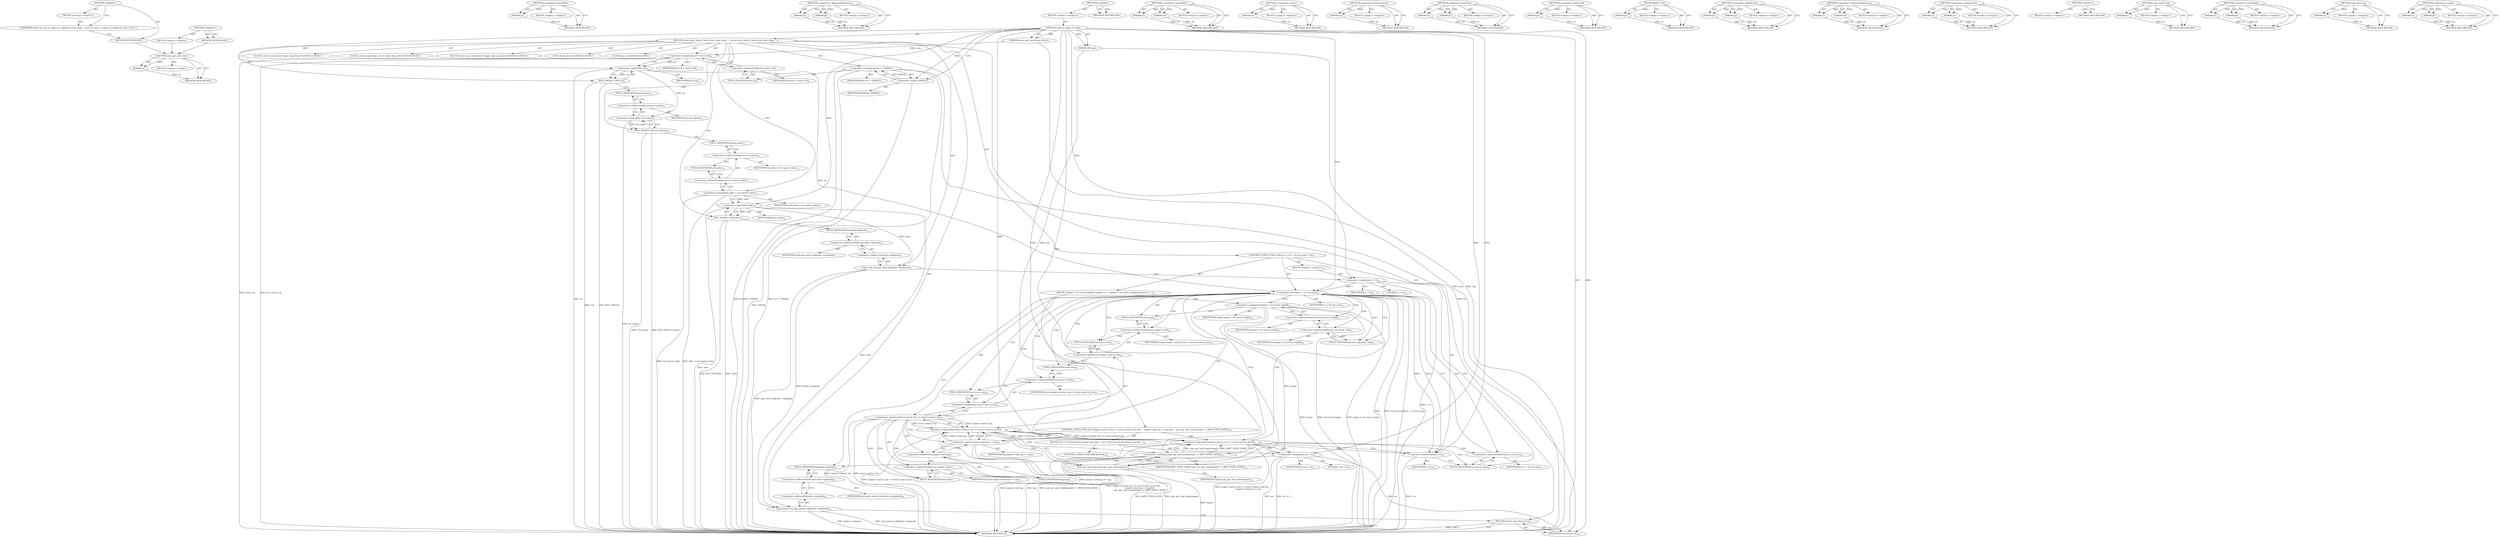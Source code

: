 digraph "&lt;global&gt;" {
vulnerable_195 [label=<(METHOD,srpt_get_cmd_state)>];
vulnerable_196 [label=<(PARAM,p1)>];
vulnerable_197 [label=<(BLOCK,&lt;empty&gt;,&lt;empty&gt;)>];
vulnerable_198 [label=<(METHOD_RETURN,ANY)>];
vulnerable_149 [label=<(METHOD,&lt;operator&gt;.logicalNot)>];
vulnerable_150 [label=<(PARAM,p1)>];
vulnerable_151 [label=<(BLOCK,&lt;empty&gt;,&lt;empty&gt;)>];
vulnerable_152 [label=<(METHOD_RETURN,ANY)>];
vulnerable_170 [label=<(METHOD,&lt;operator&gt;.indirectIndexAccess)>];
vulnerable_171 [label=<(PARAM,p1)>];
vulnerable_172 [label=<(PARAM,p2)>];
vulnerable_173 [label=<(BLOCK,&lt;empty&gt;,&lt;empty&gt;)>];
vulnerable_174 [label=<(METHOD_RETURN,ANY)>];
vulnerable_6 [label=<(METHOD,&lt;global&gt;)<SUB>1</SUB>>];
vulnerable_7 [label=<(BLOCK,&lt;empty&gt;,&lt;empty&gt;)<SUB>1</SUB>>];
vulnerable_8 [label=<(METHOD,srpt_rx_mgmt_fn_tag)<SUB>1</SUB>>];
vulnerable_9 [label=<(PARAM,struct srpt_send_ioctx *ioctx)<SUB>1</SUB>>];
vulnerable_10 [label=<(PARAM,u64 tag)<SUB>1</SUB>>];
vulnerable_11 [label=<(BLOCK,{
	struct srpt_device *sdev;
	struct srpt_rdma_...,{
	struct srpt_device *sdev;
	struct srpt_rdma_...)<SUB>2</SUB>>];
vulnerable_12 [label="<(LOCAL,struct srpt_device* sdev: srpt_device*)<SUB>3</SUB>>"];
vulnerable_13 [label="<(LOCAL,struct srpt_rdma_ch* ch: srpt_rdma_ch*)<SUB>4</SUB>>"];
vulnerable_14 [label="<(LOCAL,struct srpt_send_ioctx* target: srpt_send_ioctx*)<SUB>5</SUB>>"];
vulnerable_15 [label="<(LOCAL,int ret: int)<SUB>6</SUB>>"];
vulnerable_16 [label="<(LOCAL,int i: int)<SUB>6</SUB>>"];
vulnerable_17 [label=<(&lt;operator&gt;.assignment,ret = -EINVAL)<SUB>7</SUB>>];
vulnerable_18 [label=<(IDENTIFIER,ret,ret = -EINVAL)<SUB>7</SUB>>];
vulnerable_19 [label=<(&lt;operator&gt;.minus,-EINVAL)<SUB>7</SUB>>];
vulnerable_20 [label=<(IDENTIFIER,EINVAL,-EINVAL)<SUB>7</SUB>>];
vulnerable_21 [label=<(&lt;operator&gt;.assignment,ch = ioctx-&gt;ch)<SUB>8</SUB>>];
vulnerable_22 [label=<(IDENTIFIER,ch,ch = ioctx-&gt;ch)<SUB>8</SUB>>];
vulnerable_23 [label=<(&lt;operator&gt;.indirectFieldAccess,ioctx-&gt;ch)<SUB>8</SUB>>];
vulnerable_24 [label=<(IDENTIFIER,ioctx,ch = ioctx-&gt;ch)<SUB>8</SUB>>];
vulnerable_25 [label=<(FIELD_IDENTIFIER,ch,ch)<SUB>8</SUB>>];
vulnerable_26 [label=<(BUG_ON,BUG_ON(!ch))<SUB>9</SUB>>];
vulnerable_27 [label=<(&lt;operator&gt;.logicalNot,!ch)<SUB>9</SUB>>];
vulnerable_28 [label=<(IDENTIFIER,ch,!ch)<SUB>9</SUB>>];
vulnerable_29 [label=<(BUG_ON,BUG_ON(!ch-&gt;sport))<SUB>10</SUB>>];
vulnerable_30 [label=<(&lt;operator&gt;.logicalNot,!ch-&gt;sport)<SUB>10</SUB>>];
vulnerable_31 [label=<(&lt;operator&gt;.indirectFieldAccess,ch-&gt;sport)<SUB>10</SUB>>];
vulnerable_32 [label=<(IDENTIFIER,ch,!ch-&gt;sport)<SUB>10</SUB>>];
vulnerable_33 [label=<(FIELD_IDENTIFIER,sport,sport)<SUB>10</SUB>>];
vulnerable_34 [label=<(&lt;operator&gt;.assignment,sdev = ch-&gt;sport-&gt;sdev)<SUB>11</SUB>>];
vulnerable_35 [label=<(IDENTIFIER,sdev,sdev = ch-&gt;sport-&gt;sdev)<SUB>11</SUB>>];
vulnerable_36 [label=<(&lt;operator&gt;.indirectFieldAccess,ch-&gt;sport-&gt;sdev)<SUB>11</SUB>>];
vulnerable_37 [label=<(&lt;operator&gt;.indirectFieldAccess,ch-&gt;sport)<SUB>11</SUB>>];
vulnerable_38 [label=<(IDENTIFIER,ch,sdev = ch-&gt;sport-&gt;sdev)<SUB>11</SUB>>];
vulnerable_39 [label=<(FIELD_IDENTIFIER,sport,sport)<SUB>11</SUB>>];
vulnerable_40 [label=<(FIELD_IDENTIFIER,sdev,sdev)<SUB>11</SUB>>];
vulnerable_41 [label=<(BUG_ON,BUG_ON(!sdev))<SUB>12</SUB>>];
vulnerable_42 [label=<(&lt;operator&gt;.logicalNot,!sdev)<SUB>12</SUB>>];
vulnerable_43 [label=<(IDENTIFIER,sdev,!sdev)<SUB>12</SUB>>];
vulnerable_44 [label=<(spin_lock_irq,spin_lock_irq(&amp;sdev-&gt;spinlock))<SUB>13</SUB>>];
vulnerable_45 [label=<(&lt;operator&gt;.addressOf,&amp;sdev-&gt;spinlock)<SUB>13</SUB>>];
vulnerable_46 [label=<(&lt;operator&gt;.indirectFieldAccess,sdev-&gt;spinlock)<SUB>13</SUB>>];
vulnerable_47 [label=<(IDENTIFIER,sdev,spin_lock_irq(&amp;sdev-&gt;spinlock))<SUB>13</SUB>>];
vulnerable_48 [label=<(FIELD_IDENTIFIER,spinlock,spinlock)<SUB>13</SUB>>];
vulnerable_49 [label=<(CONTROL_STRUCTURE,FOR,for (i = 0;i &lt; ch-&gt;rq_size;++i))<SUB>14</SUB>>];
vulnerable_50 [label=<(BLOCK,&lt;empty&gt;,&lt;empty&gt;)<SUB>14</SUB>>];
vulnerable_51 [label=<(&lt;operator&gt;.assignment,i = 0)<SUB>14</SUB>>];
vulnerable_52 [label=<(IDENTIFIER,i,i = 0)<SUB>14</SUB>>];
vulnerable_53 [label=<(LITERAL,0,i = 0)<SUB>14</SUB>>];
vulnerable_54 [label=<(&lt;operator&gt;.lessThan,i &lt; ch-&gt;rq_size)<SUB>14</SUB>>];
vulnerable_55 [label=<(IDENTIFIER,i,i &lt; ch-&gt;rq_size)<SUB>14</SUB>>];
vulnerable_56 [label=<(&lt;operator&gt;.indirectFieldAccess,ch-&gt;rq_size)<SUB>14</SUB>>];
vulnerable_57 [label=<(IDENTIFIER,ch,i &lt; ch-&gt;rq_size)<SUB>14</SUB>>];
vulnerable_58 [label=<(FIELD_IDENTIFIER,rq_size,rq_size)<SUB>14</SUB>>];
vulnerable_59 [label=<(&lt;operator&gt;.preIncrement,++i)<SUB>14</SUB>>];
vulnerable_60 [label=<(IDENTIFIER,i,++i)<SUB>14</SUB>>];
vulnerable_61 [label=<(BLOCK,{
		target = ch-&gt;ioctx_ring[i];
		if (target-&gt;c...,{
		target = ch-&gt;ioctx_ring[i];
		if (target-&gt;c...)<SUB>14</SUB>>];
vulnerable_62 [label=<(&lt;operator&gt;.assignment,target = ch-&gt;ioctx_ring[i])<SUB>15</SUB>>];
vulnerable_63 [label=<(IDENTIFIER,target,target = ch-&gt;ioctx_ring[i])<SUB>15</SUB>>];
vulnerable_64 [label=<(&lt;operator&gt;.indirectIndexAccess,ch-&gt;ioctx_ring[i])<SUB>15</SUB>>];
vulnerable_65 [label=<(&lt;operator&gt;.indirectFieldAccess,ch-&gt;ioctx_ring)<SUB>15</SUB>>];
vulnerable_66 [label=<(IDENTIFIER,ch,target = ch-&gt;ioctx_ring[i])<SUB>15</SUB>>];
vulnerable_67 [label=<(FIELD_IDENTIFIER,ioctx_ring,ioctx_ring)<SUB>15</SUB>>];
vulnerable_68 [label=<(IDENTIFIER,i,target = ch-&gt;ioctx_ring[i])<SUB>15</SUB>>];
vulnerable_69 [label=<(CONTROL_STRUCTURE,IF,if (target-&gt;cmd.se_lun == ioctx-&gt;cmd.se_lun &amp;&amp;
		    target-&gt;cmd.tag == tag &amp;&amp;
		    srpt_get_cmd_state(target) != SRPT_STATE_DONE))<SUB>16</SUB>>];
vulnerable_70 [label=<(&lt;operator&gt;.logicalAnd,target-&gt;cmd.se_lun == ioctx-&gt;cmd.se_lun &amp;&amp;
		  ...)<SUB>16</SUB>>];
vulnerable_71 [label=<(&lt;operator&gt;.logicalAnd,target-&gt;cmd.se_lun == ioctx-&gt;cmd.se_lun &amp;&amp;
		  ...)<SUB>16</SUB>>];
vulnerable_72 [label=<(&lt;operator&gt;.equals,target-&gt;cmd.se_lun == ioctx-&gt;cmd.se_lun)<SUB>16</SUB>>];
vulnerable_73 [label=<(&lt;operator&gt;.fieldAccess,target-&gt;cmd.se_lun)<SUB>16</SUB>>];
vulnerable_74 [label=<(&lt;operator&gt;.indirectFieldAccess,target-&gt;cmd)<SUB>16</SUB>>];
vulnerable_75 [label=<(IDENTIFIER,target,target-&gt;cmd.se_lun == ioctx-&gt;cmd.se_lun)<SUB>16</SUB>>];
vulnerable_76 [label=<(FIELD_IDENTIFIER,cmd,cmd)<SUB>16</SUB>>];
vulnerable_77 [label=<(FIELD_IDENTIFIER,se_lun,se_lun)<SUB>16</SUB>>];
vulnerable_78 [label=<(&lt;operator&gt;.fieldAccess,ioctx-&gt;cmd.se_lun)<SUB>16</SUB>>];
vulnerable_79 [label=<(&lt;operator&gt;.indirectFieldAccess,ioctx-&gt;cmd)<SUB>16</SUB>>];
vulnerable_80 [label=<(IDENTIFIER,ioctx,target-&gt;cmd.se_lun == ioctx-&gt;cmd.se_lun)<SUB>16</SUB>>];
vulnerable_81 [label=<(FIELD_IDENTIFIER,cmd,cmd)<SUB>16</SUB>>];
vulnerable_82 [label=<(FIELD_IDENTIFIER,se_lun,se_lun)<SUB>16</SUB>>];
vulnerable_83 [label=<(&lt;operator&gt;.equals,target-&gt;cmd.tag == tag)<SUB>17</SUB>>];
vulnerable_84 [label=<(&lt;operator&gt;.fieldAccess,target-&gt;cmd.tag)<SUB>17</SUB>>];
vulnerable_85 [label=<(&lt;operator&gt;.indirectFieldAccess,target-&gt;cmd)<SUB>17</SUB>>];
vulnerable_86 [label=<(IDENTIFIER,target,target-&gt;cmd.tag == tag)<SUB>17</SUB>>];
vulnerable_87 [label=<(FIELD_IDENTIFIER,cmd,cmd)<SUB>17</SUB>>];
vulnerable_88 [label=<(FIELD_IDENTIFIER,tag,tag)<SUB>17</SUB>>];
vulnerable_89 [label=<(IDENTIFIER,tag,target-&gt;cmd.tag == tag)<SUB>17</SUB>>];
vulnerable_90 [label=<(&lt;operator&gt;.notEquals,srpt_get_cmd_state(target) != SRPT_STATE_DONE)<SUB>18</SUB>>];
vulnerable_91 [label=<(srpt_get_cmd_state,srpt_get_cmd_state(target))<SUB>18</SUB>>];
vulnerable_92 [label=<(IDENTIFIER,target,srpt_get_cmd_state(target))<SUB>18</SUB>>];
vulnerable_93 [label=<(IDENTIFIER,SRPT_STATE_DONE,srpt_get_cmd_state(target) != SRPT_STATE_DONE)<SUB>18</SUB>>];
vulnerable_94 [label=<(BLOCK,{
			ret = 0;
			/* now let the target core abo...,{
			ret = 0;
			/* now let the target core abo...)<SUB>18</SUB>>];
vulnerable_95 [label=<(&lt;operator&gt;.assignment,ret = 0)<SUB>19</SUB>>];
vulnerable_96 [label=<(IDENTIFIER,ret,ret = 0)<SUB>19</SUB>>];
vulnerable_97 [label=<(LITERAL,0,ret = 0)<SUB>19</SUB>>];
vulnerable_98 [label=<(CONTROL_STRUCTURE,BREAK,break;)<SUB>21</SUB>>];
vulnerable_99 [label=<(spin_unlock_irq,spin_unlock_irq(&amp;sdev-&gt;spinlock))<SUB>24</SUB>>];
vulnerable_100 [label=<(&lt;operator&gt;.addressOf,&amp;sdev-&gt;spinlock)<SUB>24</SUB>>];
vulnerable_101 [label=<(&lt;operator&gt;.indirectFieldAccess,sdev-&gt;spinlock)<SUB>24</SUB>>];
vulnerable_102 [label=<(IDENTIFIER,sdev,spin_unlock_irq(&amp;sdev-&gt;spinlock))<SUB>24</SUB>>];
vulnerable_103 [label=<(FIELD_IDENTIFIER,spinlock,spinlock)<SUB>24</SUB>>];
vulnerable_104 [label=<(RETURN,return ret;,return ret;)<SUB>25</SUB>>];
vulnerable_105 [label=<(IDENTIFIER,ret,return ret;)<SUB>25</SUB>>];
vulnerable_106 [label=<(METHOD_RETURN,int)<SUB>1</SUB>>];
vulnerable_108 [label=<(METHOD_RETURN,ANY)<SUB>1</SUB>>];
vulnerable_175 [label=<(METHOD,&lt;operator&gt;.logicalAnd)>];
vulnerable_176 [label=<(PARAM,p1)>];
vulnerable_177 [label=<(PARAM,p2)>];
vulnerable_178 [label=<(BLOCK,&lt;empty&gt;,&lt;empty&gt;)>];
vulnerable_179 [label=<(METHOD_RETURN,ANY)>];
vulnerable_136 [label=<(METHOD,&lt;operator&gt;.minus)>];
vulnerable_137 [label=<(PARAM,p1)>];
vulnerable_138 [label=<(BLOCK,&lt;empty&gt;,&lt;empty&gt;)>];
vulnerable_139 [label=<(METHOD_RETURN,ANY)>];
vulnerable_166 [label=<(METHOD,&lt;operator&gt;.preIncrement)>];
vulnerable_167 [label=<(PARAM,p1)>];
vulnerable_168 [label=<(BLOCK,&lt;empty&gt;,&lt;empty&gt;)>];
vulnerable_169 [label=<(METHOD_RETURN,ANY)>];
vulnerable_161 [label=<(METHOD,&lt;operator&gt;.lessThan)>];
vulnerable_162 [label=<(PARAM,p1)>];
vulnerable_163 [label=<(PARAM,p2)>];
vulnerable_164 [label=<(BLOCK,&lt;empty&gt;,&lt;empty&gt;)>];
vulnerable_165 [label=<(METHOD_RETURN,ANY)>];
vulnerable_157 [label=<(METHOD,&lt;operator&gt;.addressOf)>];
vulnerable_158 [label=<(PARAM,p1)>];
vulnerable_159 [label=<(BLOCK,&lt;empty&gt;,&lt;empty&gt;)>];
vulnerable_160 [label=<(METHOD_RETURN,ANY)>];
vulnerable_145 [label=<(METHOD,BUG_ON)>];
vulnerable_146 [label=<(PARAM,p1)>];
vulnerable_147 [label=<(BLOCK,&lt;empty&gt;,&lt;empty&gt;)>];
vulnerable_148 [label=<(METHOD_RETURN,ANY)>];
vulnerable_185 [label=<(METHOD,&lt;operator&gt;.fieldAccess)>];
vulnerable_186 [label=<(PARAM,p1)>];
vulnerable_187 [label=<(PARAM,p2)>];
vulnerable_188 [label=<(BLOCK,&lt;empty&gt;,&lt;empty&gt;)>];
vulnerable_189 [label=<(METHOD_RETURN,ANY)>];
vulnerable_140 [label=<(METHOD,&lt;operator&gt;.indirectFieldAccess)>];
vulnerable_141 [label=<(PARAM,p1)>];
vulnerable_142 [label=<(PARAM,p2)>];
vulnerable_143 [label=<(BLOCK,&lt;empty&gt;,&lt;empty&gt;)>];
vulnerable_144 [label=<(METHOD_RETURN,ANY)>];
vulnerable_131 [label=<(METHOD,&lt;operator&gt;.assignment)>];
vulnerable_132 [label=<(PARAM,p1)>];
vulnerable_133 [label=<(PARAM,p2)>];
vulnerable_134 [label=<(BLOCK,&lt;empty&gt;,&lt;empty&gt;)>];
vulnerable_135 [label=<(METHOD_RETURN,ANY)>];
vulnerable_125 [label=<(METHOD,&lt;global&gt;)<SUB>1</SUB>>];
vulnerable_126 [label=<(BLOCK,&lt;empty&gt;,&lt;empty&gt;)>];
vulnerable_127 [label=<(METHOD_RETURN,ANY)>];
vulnerable_199 [label=<(METHOD,spin_unlock_irq)>];
vulnerable_200 [label=<(PARAM,p1)>];
vulnerable_201 [label=<(BLOCK,&lt;empty&gt;,&lt;empty&gt;)>];
vulnerable_202 [label=<(METHOD_RETURN,ANY)>];
vulnerable_190 [label=<(METHOD,&lt;operator&gt;.notEquals)>];
vulnerable_191 [label=<(PARAM,p1)>];
vulnerable_192 [label=<(PARAM,p2)>];
vulnerable_193 [label=<(BLOCK,&lt;empty&gt;,&lt;empty&gt;)>];
vulnerable_194 [label=<(METHOD_RETURN,ANY)>];
vulnerable_153 [label=<(METHOD,spin_lock_irq)>];
vulnerable_154 [label=<(PARAM,p1)>];
vulnerable_155 [label=<(BLOCK,&lt;empty&gt;,&lt;empty&gt;)>];
vulnerable_156 [label=<(METHOD_RETURN,ANY)>];
vulnerable_180 [label=<(METHOD,&lt;operator&gt;.equals)>];
vulnerable_181 [label=<(PARAM,p1)>];
vulnerable_182 [label=<(PARAM,p2)>];
vulnerable_183 [label=<(BLOCK,&lt;empty&gt;,&lt;empty&gt;)>];
vulnerable_184 [label=<(METHOD_RETURN,ANY)>];
fixed_6 [label=<(METHOD,&lt;global&gt;)<SUB>1</SUB>>];
fixed_7 [label=<(BLOCK,&lt;empty&gt;,&lt;empty&gt;)<SUB>1</SUB>>];
fixed_8 [label=<(UNKNOWN,static int srpt_rx_mgmt_fn_tag(struct srpt_send...,static int srpt_rx_mgmt_fn_tag(struct srpt_send...)<SUB>1</SUB>>];
fixed_9 [label=<(METHOD_RETURN,ANY)<SUB>1</SUB>>];
fixed_14 [label=<(METHOD,&lt;global&gt;)<SUB>1</SUB>>];
fixed_15 [label=<(BLOCK,&lt;empty&gt;,&lt;empty&gt;)>];
fixed_16 [label=<(METHOD_RETURN,ANY)>];
vulnerable_195 -> vulnerable_196  [key=0, label="AST: "];
vulnerable_195 -> vulnerable_196  [key=1, label="DDG: "];
vulnerable_195 -> vulnerable_197  [key=0, label="AST: "];
vulnerable_195 -> vulnerable_198  [key=0, label="AST: "];
vulnerable_195 -> vulnerable_198  [key=1, label="CFG: "];
vulnerable_196 -> vulnerable_198  [key=0, label="DDG: p1"];
vulnerable_149 -> vulnerable_150  [key=0, label="AST: "];
vulnerable_149 -> vulnerable_150  [key=1, label="DDG: "];
vulnerable_149 -> vulnerable_151  [key=0, label="AST: "];
vulnerable_149 -> vulnerable_152  [key=0, label="AST: "];
vulnerable_149 -> vulnerable_152  [key=1, label="CFG: "];
vulnerable_150 -> vulnerable_152  [key=0, label="DDG: p1"];
vulnerable_170 -> vulnerable_171  [key=0, label="AST: "];
vulnerable_170 -> vulnerable_171  [key=1, label="DDG: "];
vulnerable_170 -> vulnerable_173  [key=0, label="AST: "];
vulnerable_170 -> vulnerable_172  [key=0, label="AST: "];
vulnerable_170 -> vulnerable_172  [key=1, label="DDG: "];
vulnerable_170 -> vulnerable_174  [key=0, label="AST: "];
vulnerable_170 -> vulnerable_174  [key=1, label="CFG: "];
vulnerable_171 -> vulnerable_174  [key=0, label="DDG: p1"];
vulnerable_172 -> vulnerable_174  [key=0, label="DDG: p2"];
vulnerable_6 -> vulnerable_7  [key=0, label="AST: "];
vulnerable_6 -> vulnerable_108  [key=0, label="AST: "];
vulnerable_6 -> vulnerable_108  [key=1, label="CFG: "];
vulnerable_7 -> vulnerable_8  [key=0, label="AST: "];
vulnerable_8 -> vulnerable_9  [key=0, label="AST: "];
vulnerable_8 -> vulnerable_9  [key=1, label="DDG: "];
vulnerable_8 -> vulnerable_10  [key=0, label="AST: "];
vulnerable_8 -> vulnerable_10  [key=1, label="DDG: "];
vulnerable_8 -> vulnerable_11  [key=0, label="AST: "];
vulnerable_8 -> vulnerable_106  [key=0, label="AST: "];
vulnerable_8 -> vulnerable_19  [key=0, label="CFG: "];
vulnerable_8 -> vulnerable_19  [key=1, label="DDG: "];
vulnerable_8 -> vulnerable_105  [key=0, label="DDG: "];
vulnerable_8 -> vulnerable_27  [key=0, label="DDG: "];
vulnerable_8 -> vulnerable_42  [key=0, label="DDG: "];
vulnerable_8 -> vulnerable_51  [key=0, label="DDG: "];
vulnerable_8 -> vulnerable_54  [key=0, label="DDG: "];
vulnerable_8 -> vulnerable_59  [key=0, label="DDG: "];
vulnerable_8 -> vulnerable_95  [key=0, label="DDG: "];
vulnerable_8 -> vulnerable_90  [key=0, label="DDG: "];
vulnerable_8 -> vulnerable_83  [key=0, label="DDG: "];
vulnerable_8 -> vulnerable_91  [key=0, label="DDG: "];
vulnerable_9 -> vulnerable_106  [key=0, label="DDG: ioctx"];
vulnerable_9 -> vulnerable_21  [key=0, label="DDG: ioctx"];
vulnerable_10 -> vulnerable_106  [key=0, label="DDG: tag"];
vulnerable_10 -> vulnerable_83  [key=0, label="DDG: tag"];
vulnerable_11 -> vulnerable_12  [key=0, label="AST: "];
vulnerable_11 -> vulnerable_13  [key=0, label="AST: "];
vulnerable_11 -> vulnerable_14  [key=0, label="AST: "];
vulnerable_11 -> vulnerable_15  [key=0, label="AST: "];
vulnerable_11 -> vulnerable_16  [key=0, label="AST: "];
vulnerable_11 -> vulnerable_17  [key=0, label="AST: "];
vulnerable_11 -> vulnerable_21  [key=0, label="AST: "];
vulnerable_11 -> vulnerable_26  [key=0, label="AST: "];
vulnerable_11 -> vulnerable_29  [key=0, label="AST: "];
vulnerable_11 -> vulnerable_34  [key=0, label="AST: "];
vulnerable_11 -> vulnerable_41  [key=0, label="AST: "];
vulnerable_11 -> vulnerable_44  [key=0, label="AST: "];
vulnerable_11 -> vulnerable_49  [key=0, label="AST: "];
vulnerable_11 -> vulnerable_99  [key=0, label="AST: "];
vulnerable_11 -> vulnerable_104  [key=0, label="AST: "];
vulnerable_17 -> vulnerable_18  [key=0, label="AST: "];
vulnerable_17 -> vulnerable_19  [key=0, label="AST: "];
vulnerable_17 -> vulnerable_25  [key=0, label="CFG: "];
vulnerable_17 -> vulnerable_106  [key=0, label="DDG: ret"];
vulnerable_17 -> vulnerable_106  [key=1, label="DDG: -EINVAL"];
vulnerable_17 -> vulnerable_106  [key=2, label="DDG: ret = -EINVAL"];
vulnerable_17 -> vulnerable_105  [key=0, label="DDG: ret"];
vulnerable_19 -> vulnerable_20  [key=0, label="AST: "];
vulnerable_19 -> vulnerable_17  [key=0, label="CFG: "];
vulnerable_19 -> vulnerable_17  [key=1, label="DDG: EINVAL"];
vulnerable_19 -> vulnerable_106  [key=0, label="DDG: EINVAL"];
vulnerable_21 -> vulnerable_22  [key=0, label="AST: "];
vulnerable_21 -> vulnerable_23  [key=0, label="AST: "];
vulnerable_21 -> vulnerable_27  [key=0, label="CFG: "];
vulnerable_21 -> vulnerable_27  [key=1, label="DDG: ch"];
vulnerable_21 -> vulnerable_106  [key=0, label="DDG: ioctx-&gt;ch"];
vulnerable_21 -> vulnerable_106  [key=1, label="DDG: ch = ioctx-&gt;ch"];
vulnerable_23 -> vulnerable_24  [key=0, label="AST: "];
vulnerable_23 -> vulnerable_25  [key=0, label="AST: "];
vulnerable_23 -> vulnerable_21  [key=0, label="CFG: "];
vulnerable_25 -> vulnerable_23  [key=0, label="CFG: "];
vulnerable_26 -> vulnerable_27  [key=0, label="AST: "];
vulnerable_26 -> vulnerable_33  [key=0, label="CFG: "];
vulnerable_26 -> vulnerable_106  [key=0, label="DDG: !ch"];
vulnerable_26 -> vulnerable_106  [key=1, label="DDG: BUG_ON(!ch)"];
vulnerable_27 -> vulnerable_28  [key=0, label="AST: "];
vulnerable_27 -> vulnerable_26  [key=0, label="CFG: "];
vulnerable_27 -> vulnerable_26  [key=1, label="DDG: ch"];
vulnerable_27 -> vulnerable_106  [key=0, label="DDG: ch"];
vulnerable_27 -> vulnerable_30  [key=0, label="DDG: ch"];
vulnerable_27 -> vulnerable_54  [key=0, label="DDG: ch"];
vulnerable_29 -> vulnerable_30  [key=0, label="AST: "];
vulnerable_29 -> vulnerable_39  [key=0, label="CFG: "];
vulnerable_29 -> vulnerable_106  [key=0, label="DDG: !ch-&gt;sport"];
vulnerable_29 -> vulnerable_106  [key=1, label="DDG: BUG_ON(!ch-&gt;sport)"];
vulnerable_30 -> vulnerable_31  [key=0, label="AST: "];
vulnerable_30 -> vulnerable_29  [key=0, label="CFG: "];
vulnerable_30 -> vulnerable_29  [key=1, label="DDG: ch-&gt;sport"];
vulnerable_30 -> vulnerable_106  [key=0, label="DDG: ch-&gt;sport"];
vulnerable_31 -> vulnerable_32  [key=0, label="AST: "];
vulnerable_31 -> vulnerable_33  [key=0, label="AST: "];
vulnerable_31 -> vulnerable_30  [key=0, label="CFG: "];
vulnerable_33 -> vulnerable_31  [key=0, label="CFG: "];
vulnerable_34 -> vulnerable_35  [key=0, label="AST: "];
vulnerable_34 -> vulnerable_36  [key=0, label="AST: "];
vulnerable_34 -> vulnerable_42  [key=0, label="CFG: "];
vulnerable_34 -> vulnerable_42  [key=1, label="DDG: sdev"];
vulnerable_34 -> vulnerable_106  [key=0, label="DDG: ch-&gt;sport-&gt;sdev"];
vulnerable_34 -> vulnerable_106  [key=1, label="DDG: sdev = ch-&gt;sport-&gt;sdev"];
vulnerable_36 -> vulnerable_37  [key=0, label="AST: "];
vulnerable_36 -> vulnerable_40  [key=0, label="AST: "];
vulnerable_36 -> vulnerable_34  [key=0, label="CFG: "];
vulnerable_37 -> vulnerable_38  [key=0, label="AST: "];
vulnerable_37 -> vulnerable_39  [key=0, label="AST: "];
vulnerable_37 -> vulnerable_40  [key=0, label="CFG: "];
vulnerable_39 -> vulnerable_37  [key=0, label="CFG: "];
vulnerable_40 -> vulnerable_36  [key=0, label="CFG: "];
vulnerable_41 -> vulnerable_42  [key=0, label="AST: "];
vulnerable_41 -> vulnerable_48  [key=0, label="CFG: "];
vulnerable_41 -> vulnerable_106  [key=0, label="DDG: !sdev"];
vulnerable_41 -> vulnerable_106  [key=1, label="DDG: BUG_ON(!sdev)"];
vulnerable_42 -> vulnerable_43  [key=0, label="AST: "];
vulnerable_42 -> vulnerable_41  [key=0, label="CFG: "];
vulnerable_42 -> vulnerable_41  [key=1, label="DDG: sdev"];
vulnerable_42 -> vulnerable_106  [key=0, label="DDG: sdev"];
vulnerable_42 -> vulnerable_44  [key=0, label="DDG: sdev"];
vulnerable_42 -> vulnerable_99  [key=0, label="DDG: sdev"];
vulnerable_44 -> vulnerable_45  [key=0, label="AST: "];
vulnerable_44 -> vulnerable_51  [key=0, label="CFG: "];
vulnerable_44 -> vulnerable_106  [key=0, label="DDG: spin_lock_irq(&amp;sdev-&gt;spinlock)"];
vulnerable_44 -> vulnerable_99  [key=0, label="DDG: &amp;sdev-&gt;spinlock"];
vulnerable_45 -> vulnerable_46  [key=0, label="AST: "];
vulnerable_45 -> vulnerable_44  [key=0, label="CFG: "];
vulnerable_46 -> vulnerable_47  [key=0, label="AST: "];
vulnerable_46 -> vulnerable_48  [key=0, label="AST: "];
vulnerable_46 -> vulnerable_45  [key=0, label="CFG: "];
vulnerable_48 -> vulnerable_46  [key=0, label="CFG: "];
vulnerable_49 -> vulnerable_50  [key=0, label="AST: "];
vulnerable_49 -> vulnerable_54  [key=0, label="AST: "];
vulnerable_49 -> vulnerable_59  [key=0, label="AST: "];
vulnerable_49 -> vulnerable_61  [key=0, label="AST: "];
vulnerable_50 -> vulnerable_51  [key=0, label="AST: "];
vulnerable_51 -> vulnerable_52  [key=0, label="AST: "];
vulnerable_51 -> vulnerable_53  [key=0, label="AST: "];
vulnerable_51 -> vulnerable_58  [key=0, label="CFG: "];
vulnerable_51 -> vulnerable_106  [key=0, label="DDG: i = 0"];
vulnerable_51 -> vulnerable_54  [key=0, label="DDG: i"];
vulnerable_54 -> vulnerable_55  [key=0, label="AST: "];
vulnerable_54 -> vulnerable_56  [key=0, label="AST: "];
vulnerable_54 -> vulnerable_67  [key=0, label="CFG: "];
vulnerable_54 -> vulnerable_67  [key=1, label="CDG: "];
vulnerable_54 -> vulnerable_103  [key=0, label="CFG: "];
vulnerable_54 -> vulnerable_106  [key=0, label="DDG: i"];
vulnerable_54 -> vulnerable_106  [key=1, label="DDG: ch-&gt;rq_size"];
vulnerable_54 -> vulnerable_106  [key=2, label="DDG: i &lt; ch-&gt;rq_size"];
vulnerable_54 -> vulnerable_59  [key=0, label="DDG: i"];
vulnerable_54 -> vulnerable_73  [key=0, label="CDG: "];
vulnerable_54 -> vulnerable_77  [key=0, label="CDG: "];
vulnerable_54 -> vulnerable_64  [key=0, label="CDG: "];
vulnerable_54 -> vulnerable_71  [key=0, label="CDG: "];
vulnerable_54 -> vulnerable_81  [key=0, label="CDG: "];
vulnerable_54 -> vulnerable_72  [key=0, label="CDG: "];
vulnerable_54 -> vulnerable_70  [key=0, label="CDG: "];
vulnerable_54 -> vulnerable_74  [key=0, label="CDG: "];
vulnerable_54 -> vulnerable_76  [key=0, label="CDG: "];
vulnerable_54 -> vulnerable_65  [key=0, label="CDG: "];
vulnerable_54 -> vulnerable_82  [key=0, label="CDG: "];
vulnerable_54 -> vulnerable_78  [key=0, label="CDG: "];
vulnerable_54 -> vulnerable_62  [key=0, label="CDG: "];
vulnerable_54 -> vulnerable_79  [key=0, label="CDG: "];
vulnerable_56 -> vulnerable_57  [key=0, label="AST: "];
vulnerable_56 -> vulnerable_58  [key=0, label="AST: "];
vulnerable_56 -> vulnerable_54  [key=0, label="CFG: "];
vulnerable_58 -> vulnerable_56  [key=0, label="CFG: "];
vulnerable_59 -> vulnerable_60  [key=0, label="AST: "];
vulnerable_59 -> vulnerable_58  [key=0, label="CFG: "];
vulnerable_59 -> vulnerable_106  [key=0, label="DDG: ++i"];
vulnerable_59 -> vulnerable_54  [key=0, label="DDG: i"];
vulnerable_61 -> vulnerable_62  [key=0, label="AST: "];
vulnerable_61 -> vulnerable_69  [key=0, label="AST: "];
vulnerable_62 -> vulnerable_63  [key=0, label="AST: "];
vulnerable_62 -> vulnerable_64  [key=0, label="AST: "];
vulnerable_62 -> vulnerable_76  [key=0, label="CFG: "];
vulnerable_62 -> vulnerable_106  [key=0, label="DDG: target"];
vulnerable_62 -> vulnerable_106  [key=1, label="DDG: ch-&gt;ioctx_ring[i]"];
vulnerable_62 -> vulnerable_106  [key=2, label="DDG: target = ch-&gt;ioctx_ring[i]"];
vulnerable_62 -> vulnerable_91  [key=0, label="DDG: target"];
vulnerable_64 -> vulnerable_65  [key=0, label="AST: "];
vulnerable_64 -> vulnerable_68  [key=0, label="AST: "];
vulnerable_64 -> vulnerable_62  [key=0, label="CFG: "];
vulnerable_65 -> vulnerable_66  [key=0, label="AST: "];
vulnerable_65 -> vulnerable_67  [key=0, label="AST: "];
vulnerable_65 -> vulnerable_64  [key=0, label="CFG: "];
vulnerable_67 -> vulnerable_65  [key=0, label="CFG: "];
vulnerable_69 -> vulnerable_70  [key=0, label="AST: "];
vulnerable_69 -> vulnerable_94  [key=0, label="AST: "];
vulnerable_70 -> vulnerable_71  [key=0, label="AST: "];
vulnerable_70 -> vulnerable_90  [key=0, label="AST: "];
vulnerable_70 -> vulnerable_95  [key=0, label="CFG: "];
vulnerable_70 -> vulnerable_95  [key=1, label="CDG: "];
vulnerable_70 -> vulnerable_59  [key=0, label="CFG: "];
vulnerable_70 -> vulnerable_59  [key=1, label="CDG: "];
vulnerable_70 -> vulnerable_106  [key=0, label="DDG: target-&gt;cmd.se_lun == ioctx-&gt;cmd.se_lun &amp;&amp;
		    target-&gt;cmd.tag == tag"];
vulnerable_70 -> vulnerable_106  [key=1, label="DDG: srpt_get_cmd_state(target) != SRPT_STATE_DONE"];
vulnerable_70 -> vulnerable_106  [key=2, label="DDG: target-&gt;cmd.se_lun == ioctx-&gt;cmd.se_lun &amp;&amp;
		    target-&gt;cmd.tag == tag &amp;&amp;
		    srpt_get_cmd_state(target) != SRPT_STATE_DONE"];
vulnerable_70 -> vulnerable_58  [key=0, label="CDG: "];
vulnerable_70 -> vulnerable_56  [key=0, label="CDG: "];
vulnerable_70 -> vulnerable_54  [key=0, label="CDG: "];
vulnerable_71 -> vulnerable_72  [key=0, label="AST: "];
vulnerable_71 -> vulnerable_83  [key=0, label="AST: "];
vulnerable_71 -> vulnerable_70  [key=0, label="CFG: "];
vulnerable_71 -> vulnerable_70  [key=1, label="DDG: target-&gt;cmd.se_lun == ioctx-&gt;cmd.se_lun"];
vulnerable_71 -> vulnerable_70  [key=2, label="DDG: target-&gt;cmd.tag == tag"];
vulnerable_71 -> vulnerable_91  [key=0, label="CFG: "];
vulnerable_71 -> vulnerable_91  [key=1, label="CDG: "];
vulnerable_71 -> vulnerable_106  [key=0, label="DDG: target-&gt;cmd.se_lun == ioctx-&gt;cmd.se_lun"];
vulnerable_71 -> vulnerable_106  [key=1, label="DDG: target-&gt;cmd.tag == tag"];
vulnerable_71 -> vulnerable_90  [key=0, label="CDG: "];
vulnerable_72 -> vulnerable_73  [key=0, label="AST: "];
vulnerable_72 -> vulnerable_78  [key=0, label="AST: "];
vulnerable_72 -> vulnerable_71  [key=0, label="CFG: "];
vulnerable_72 -> vulnerable_71  [key=1, label="DDG: target-&gt;cmd.se_lun"];
vulnerable_72 -> vulnerable_71  [key=2, label="DDG: ioctx-&gt;cmd.se_lun"];
vulnerable_72 -> vulnerable_87  [key=0, label="CFG: "];
vulnerable_72 -> vulnerable_87  [key=1, label="CDG: "];
vulnerable_72 -> vulnerable_106  [key=0, label="DDG: target-&gt;cmd.se_lun"];
vulnerable_72 -> vulnerable_106  [key=1, label="DDG: ioctx-&gt;cmd.se_lun"];
vulnerable_72 -> vulnerable_83  [key=0, label="CDG: "];
vulnerable_72 -> vulnerable_84  [key=0, label="CDG: "];
vulnerable_72 -> vulnerable_85  [key=0, label="CDG: "];
vulnerable_72 -> vulnerable_88  [key=0, label="CDG: "];
vulnerable_73 -> vulnerable_74  [key=0, label="AST: "];
vulnerable_73 -> vulnerable_77  [key=0, label="AST: "];
vulnerable_73 -> vulnerable_81  [key=0, label="CFG: "];
vulnerable_74 -> vulnerable_75  [key=0, label="AST: "];
vulnerable_74 -> vulnerable_76  [key=0, label="AST: "];
vulnerable_74 -> vulnerable_77  [key=0, label="CFG: "];
vulnerable_76 -> vulnerable_74  [key=0, label="CFG: "];
vulnerable_77 -> vulnerable_73  [key=0, label="CFG: "];
vulnerable_78 -> vulnerable_79  [key=0, label="AST: "];
vulnerable_78 -> vulnerable_82  [key=0, label="AST: "];
vulnerable_78 -> vulnerable_72  [key=0, label="CFG: "];
vulnerable_79 -> vulnerable_80  [key=0, label="AST: "];
vulnerable_79 -> vulnerable_81  [key=0, label="AST: "];
vulnerable_79 -> vulnerable_82  [key=0, label="CFG: "];
vulnerable_81 -> vulnerable_79  [key=0, label="CFG: "];
vulnerable_82 -> vulnerable_78  [key=0, label="CFG: "];
vulnerable_83 -> vulnerable_84  [key=0, label="AST: "];
vulnerable_83 -> vulnerable_89  [key=0, label="AST: "];
vulnerable_83 -> vulnerable_71  [key=0, label="CFG: "];
vulnerable_83 -> vulnerable_71  [key=1, label="DDG: target-&gt;cmd.tag"];
vulnerable_83 -> vulnerable_71  [key=2, label="DDG: tag"];
vulnerable_83 -> vulnerable_106  [key=0, label="DDG: target-&gt;cmd.tag"];
vulnerable_83 -> vulnerable_106  [key=1, label="DDG: tag"];
vulnerable_84 -> vulnerable_85  [key=0, label="AST: "];
vulnerable_84 -> vulnerable_88  [key=0, label="AST: "];
vulnerable_84 -> vulnerable_83  [key=0, label="CFG: "];
vulnerable_85 -> vulnerable_86  [key=0, label="AST: "];
vulnerable_85 -> vulnerable_87  [key=0, label="AST: "];
vulnerable_85 -> vulnerable_88  [key=0, label="CFG: "];
vulnerable_87 -> vulnerable_85  [key=0, label="CFG: "];
vulnerable_88 -> vulnerable_84  [key=0, label="CFG: "];
vulnerable_90 -> vulnerable_91  [key=0, label="AST: "];
vulnerable_90 -> vulnerable_93  [key=0, label="AST: "];
vulnerable_90 -> vulnerable_70  [key=0, label="CFG: "];
vulnerable_90 -> vulnerable_70  [key=1, label="DDG: srpt_get_cmd_state(target)"];
vulnerable_90 -> vulnerable_70  [key=2, label="DDG: SRPT_STATE_DONE"];
vulnerable_90 -> vulnerable_106  [key=0, label="DDG: srpt_get_cmd_state(target)"];
vulnerable_90 -> vulnerable_106  [key=1, label="DDG: SRPT_STATE_DONE"];
vulnerable_91 -> vulnerable_92  [key=0, label="AST: "];
vulnerable_91 -> vulnerable_90  [key=0, label="CFG: "];
vulnerable_91 -> vulnerable_90  [key=1, label="DDG: target"];
vulnerable_91 -> vulnerable_106  [key=0, label="DDG: target"];
vulnerable_94 -> vulnerable_95  [key=0, label="AST: "];
vulnerable_94 -> vulnerable_98  [key=0, label="AST: "];
vulnerable_95 -> vulnerable_96  [key=0, label="AST: "];
vulnerable_95 -> vulnerable_97  [key=0, label="AST: "];
vulnerable_95 -> vulnerable_103  [key=0, label="CFG: "];
vulnerable_95 -> vulnerable_106  [key=0, label="DDG: ret"];
vulnerable_95 -> vulnerable_106  [key=1, label="DDG: ret = 0"];
vulnerable_95 -> vulnerable_105  [key=0, label="DDG: ret"];
vulnerable_99 -> vulnerable_100  [key=0, label="AST: "];
vulnerable_99 -> vulnerable_104  [key=0, label="CFG: "];
vulnerable_99 -> vulnerable_106  [key=0, label="DDG: &amp;sdev-&gt;spinlock"];
vulnerable_99 -> vulnerable_106  [key=1, label="DDG: spin_unlock_irq(&amp;sdev-&gt;spinlock)"];
vulnerable_100 -> vulnerable_101  [key=0, label="AST: "];
vulnerable_100 -> vulnerable_99  [key=0, label="CFG: "];
vulnerable_101 -> vulnerable_102  [key=0, label="AST: "];
vulnerable_101 -> vulnerable_103  [key=0, label="AST: "];
vulnerable_101 -> vulnerable_100  [key=0, label="CFG: "];
vulnerable_103 -> vulnerable_101  [key=0, label="CFG: "];
vulnerable_104 -> vulnerable_105  [key=0, label="AST: "];
vulnerable_104 -> vulnerable_106  [key=0, label="CFG: "];
vulnerable_104 -> vulnerable_106  [key=1, label="DDG: &lt;RET&gt;"];
vulnerable_105 -> vulnerable_104  [key=0, label="DDG: ret"];
vulnerable_175 -> vulnerable_176  [key=0, label="AST: "];
vulnerable_175 -> vulnerable_176  [key=1, label="DDG: "];
vulnerable_175 -> vulnerable_178  [key=0, label="AST: "];
vulnerable_175 -> vulnerable_177  [key=0, label="AST: "];
vulnerable_175 -> vulnerable_177  [key=1, label="DDG: "];
vulnerable_175 -> vulnerable_179  [key=0, label="AST: "];
vulnerable_175 -> vulnerable_179  [key=1, label="CFG: "];
vulnerable_176 -> vulnerable_179  [key=0, label="DDG: p1"];
vulnerable_177 -> vulnerable_179  [key=0, label="DDG: p2"];
vulnerable_136 -> vulnerable_137  [key=0, label="AST: "];
vulnerable_136 -> vulnerable_137  [key=1, label="DDG: "];
vulnerable_136 -> vulnerable_138  [key=0, label="AST: "];
vulnerable_136 -> vulnerable_139  [key=0, label="AST: "];
vulnerable_136 -> vulnerable_139  [key=1, label="CFG: "];
vulnerable_137 -> vulnerable_139  [key=0, label="DDG: p1"];
vulnerable_166 -> vulnerable_167  [key=0, label="AST: "];
vulnerable_166 -> vulnerable_167  [key=1, label="DDG: "];
vulnerable_166 -> vulnerable_168  [key=0, label="AST: "];
vulnerable_166 -> vulnerable_169  [key=0, label="AST: "];
vulnerable_166 -> vulnerable_169  [key=1, label="CFG: "];
vulnerable_167 -> vulnerable_169  [key=0, label="DDG: p1"];
vulnerable_161 -> vulnerable_162  [key=0, label="AST: "];
vulnerable_161 -> vulnerable_162  [key=1, label="DDG: "];
vulnerable_161 -> vulnerable_164  [key=0, label="AST: "];
vulnerable_161 -> vulnerable_163  [key=0, label="AST: "];
vulnerable_161 -> vulnerable_163  [key=1, label="DDG: "];
vulnerable_161 -> vulnerable_165  [key=0, label="AST: "];
vulnerable_161 -> vulnerable_165  [key=1, label="CFG: "];
vulnerable_162 -> vulnerable_165  [key=0, label="DDG: p1"];
vulnerable_163 -> vulnerable_165  [key=0, label="DDG: p2"];
vulnerable_157 -> vulnerable_158  [key=0, label="AST: "];
vulnerable_157 -> vulnerable_158  [key=1, label="DDG: "];
vulnerable_157 -> vulnerable_159  [key=0, label="AST: "];
vulnerable_157 -> vulnerable_160  [key=0, label="AST: "];
vulnerable_157 -> vulnerable_160  [key=1, label="CFG: "];
vulnerable_158 -> vulnerable_160  [key=0, label="DDG: p1"];
vulnerable_145 -> vulnerable_146  [key=0, label="AST: "];
vulnerable_145 -> vulnerable_146  [key=1, label="DDG: "];
vulnerable_145 -> vulnerable_147  [key=0, label="AST: "];
vulnerable_145 -> vulnerable_148  [key=0, label="AST: "];
vulnerable_145 -> vulnerable_148  [key=1, label="CFG: "];
vulnerable_146 -> vulnerable_148  [key=0, label="DDG: p1"];
vulnerable_185 -> vulnerable_186  [key=0, label="AST: "];
vulnerable_185 -> vulnerable_186  [key=1, label="DDG: "];
vulnerable_185 -> vulnerable_188  [key=0, label="AST: "];
vulnerable_185 -> vulnerable_187  [key=0, label="AST: "];
vulnerable_185 -> vulnerable_187  [key=1, label="DDG: "];
vulnerable_185 -> vulnerable_189  [key=0, label="AST: "];
vulnerable_185 -> vulnerable_189  [key=1, label="CFG: "];
vulnerable_186 -> vulnerable_189  [key=0, label="DDG: p1"];
vulnerable_187 -> vulnerable_189  [key=0, label="DDG: p2"];
vulnerable_140 -> vulnerable_141  [key=0, label="AST: "];
vulnerable_140 -> vulnerable_141  [key=1, label="DDG: "];
vulnerable_140 -> vulnerable_143  [key=0, label="AST: "];
vulnerable_140 -> vulnerable_142  [key=0, label="AST: "];
vulnerable_140 -> vulnerable_142  [key=1, label="DDG: "];
vulnerable_140 -> vulnerable_144  [key=0, label="AST: "];
vulnerable_140 -> vulnerable_144  [key=1, label="CFG: "];
vulnerable_141 -> vulnerable_144  [key=0, label="DDG: p1"];
vulnerable_142 -> vulnerable_144  [key=0, label="DDG: p2"];
vulnerable_131 -> vulnerable_132  [key=0, label="AST: "];
vulnerable_131 -> vulnerable_132  [key=1, label="DDG: "];
vulnerable_131 -> vulnerable_134  [key=0, label="AST: "];
vulnerable_131 -> vulnerable_133  [key=0, label="AST: "];
vulnerable_131 -> vulnerable_133  [key=1, label="DDG: "];
vulnerable_131 -> vulnerable_135  [key=0, label="AST: "];
vulnerable_131 -> vulnerable_135  [key=1, label="CFG: "];
vulnerable_132 -> vulnerable_135  [key=0, label="DDG: p1"];
vulnerable_133 -> vulnerable_135  [key=0, label="DDG: p2"];
vulnerable_125 -> vulnerable_126  [key=0, label="AST: "];
vulnerable_125 -> vulnerable_127  [key=0, label="AST: "];
vulnerable_125 -> vulnerable_127  [key=1, label="CFG: "];
vulnerable_199 -> vulnerable_200  [key=0, label="AST: "];
vulnerable_199 -> vulnerable_200  [key=1, label="DDG: "];
vulnerable_199 -> vulnerable_201  [key=0, label="AST: "];
vulnerable_199 -> vulnerable_202  [key=0, label="AST: "];
vulnerable_199 -> vulnerable_202  [key=1, label="CFG: "];
vulnerable_200 -> vulnerable_202  [key=0, label="DDG: p1"];
vulnerable_190 -> vulnerable_191  [key=0, label="AST: "];
vulnerable_190 -> vulnerable_191  [key=1, label="DDG: "];
vulnerable_190 -> vulnerable_193  [key=0, label="AST: "];
vulnerable_190 -> vulnerable_192  [key=0, label="AST: "];
vulnerable_190 -> vulnerable_192  [key=1, label="DDG: "];
vulnerable_190 -> vulnerable_194  [key=0, label="AST: "];
vulnerable_190 -> vulnerable_194  [key=1, label="CFG: "];
vulnerable_191 -> vulnerable_194  [key=0, label="DDG: p1"];
vulnerable_192 -> vulnerable_194  [key=0, label="DDG: p2"];
vulnerable_153 -> vulnerable_154  [key=0, label="AST: "];
vulnerable_153 -> vulnerable_154  [key=1, label="DDG: "];
vulnerable_153 -> vulnerable_155  [key=0, label="AST: "];
vulnerable_153 -> vulnerable_156  [key=0, label="AST: "];
vulnerable_153 -> vulnerable_156  [key=1, label="CFG: "];
vulnerable_154 -> vulnerable_156  [key=0, label="DDG: p1"];
vulnerable_180 -> vulnerable_181  [key=0, label="AST: "];
vulnerable_180 -> vulnerable_181  [key=1, label="DDG: "];
vulnerable_180 -> vulnerable_183  [key=0, label="AST: "];
vulnerable_180 -> vulnerable_182  [key=0, label="AST: "];
vulnerable_180 -> vulnerable_182  [key=1, label="DDG: "];
vulnerable_180 -> vulnerable_184  [key=0, label="AST: "];
vulnerable_180 -> vulnerable_184  [key=1, label="CFG: "];
vulnerable_181 -> vulnerable_184  [key=0, label="DDG: p1"];
vulnerable_182 -> vulnerable_184  [key=0, label="DDG: p2"];
fixed_6 -> fixed_7  [key=0, label="AST: "];
fixed_6 -> fixed_9  [key=0, label="AST: "];
fixed_6 -> fixed_8  [key=0, label="CFG: "];
fixed_7 -> fixed_8  [key=0, label="AST: "];
fixed_8 -> fixed_9  [key=0, label="CFG: "];
fixed_9 -> vulnerable_195  [key=0];
fixed_14 -> fixed_15  [key=0, label="AST: "];
fixed_14 -> fixed_16  [key=0, label="AST: "];
fixed_14 -> fixed_16  [key=1, label="CFG: "];
fixed_15 -> vulnerable_195  [key=0];
fixed_16 -> vulnerable_195  [key=0];
}
